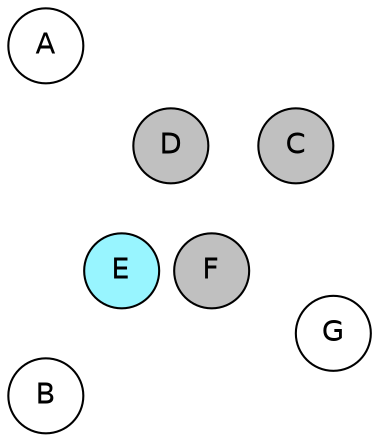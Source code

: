 
graph {

layout = circo;
mindist = .1

node [shape = circle, fontname = Helvetica, margin = 0, style = filled]
edge [style=invis]

subgraph 1 {
	E -- F -- F# -- G -- G# -- A -- A# -- B -- C -- C# -- D -- D# -- E
}

C [fillcolor = gray];
C# [fillcolor = gray];
D [fillcolor = gray];
D# [fillcolor = white];
E [fillcolor = cadetblue1];
F [fillcolor = gray];
F# [fillcolor = white];
G [fillcolor = white];
G# [fillcolor = gray];
A [fillcolor = white];
A# [fillcolor = white];
B [fillcolor = white];
}
